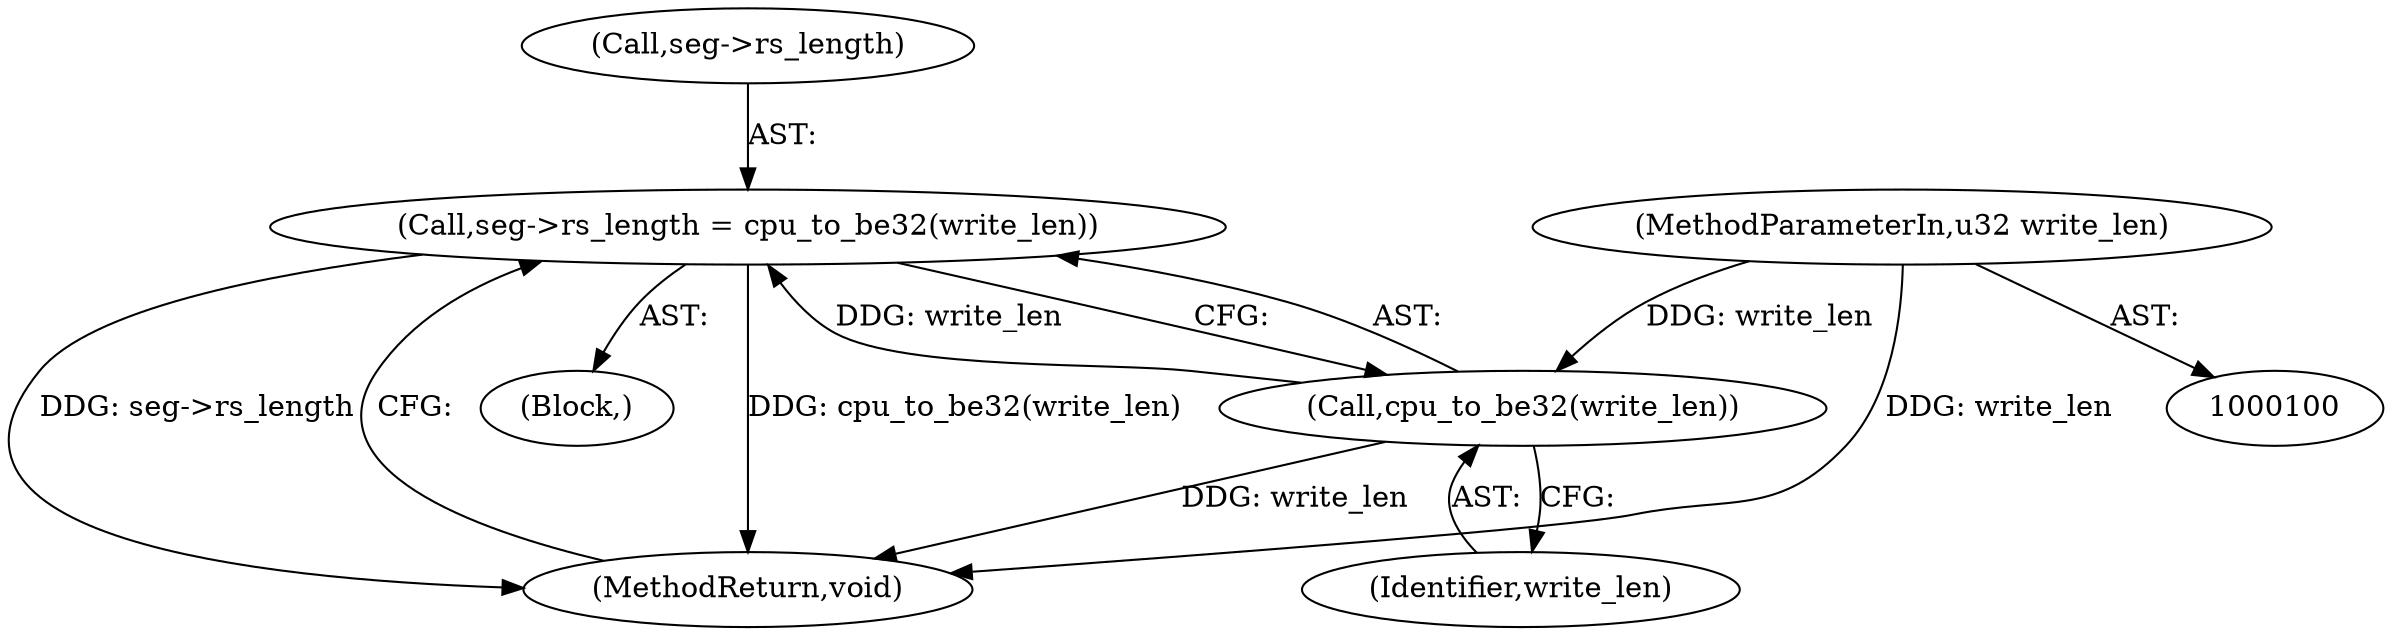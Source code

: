 digraph "1_linux_c70422f760c120480fee4de6c38804c72aa26bc1_24@pointer" {
"1000128" [label="(Call,seg->rs_length = cpu_to_be32(write_len))"];
"1000132" [label="(Call,cpu_to_be32(write_len))"];
"1000105" [label="(MethodParameterIn,u32 write_len)"];
"1000129" [label="(Call,seg->rs_length)"];
"1000133" [label="(Identifier,write_len)"];
"1000134" [label="(MethodReturn,void)"];
"1000132" [label="(Call,cpu_to_be32(write_len))"];
"1000128" [label="(Call,seg->rs_length = cpu_to_be32(write_len))"];
"1000105" [label="(MethodParameterIn,u32 write_len)"];
"1000106" [label="(Block,)"];
"1000128" -> "1000106"  [label="AST: "];
"1000128" -> "1000132"  [label="CFG: "];
"1000129" -> "1000128"  [label="AST: "];
"1000132" -> "1000128"  [label="AST: "];
"1000134" -> "1000128"  [label="CFG: "];
"1000128" -> "1000134"  [label="DDG: cpu_to_be32(write_len)"];
"1000128" -> "1000134"  [label="DDG: seg->rs_length"];
"1000132" -> "1000128"  [label="DDG: write_len"];
"1000132" -> "1000133"  [label="CFG: "];
"1000133" -> "1000132"  [label="AST: "];
"1000132" -> "1000134"  [label="DDG: write_len"];
"1000105" -> "1000132"  [label="DDG: write_len"];
"1000105" -> "1000100"  [label="AST: "];
"1000105" -> "1000134"  [label="DDG: write_len"];
}
